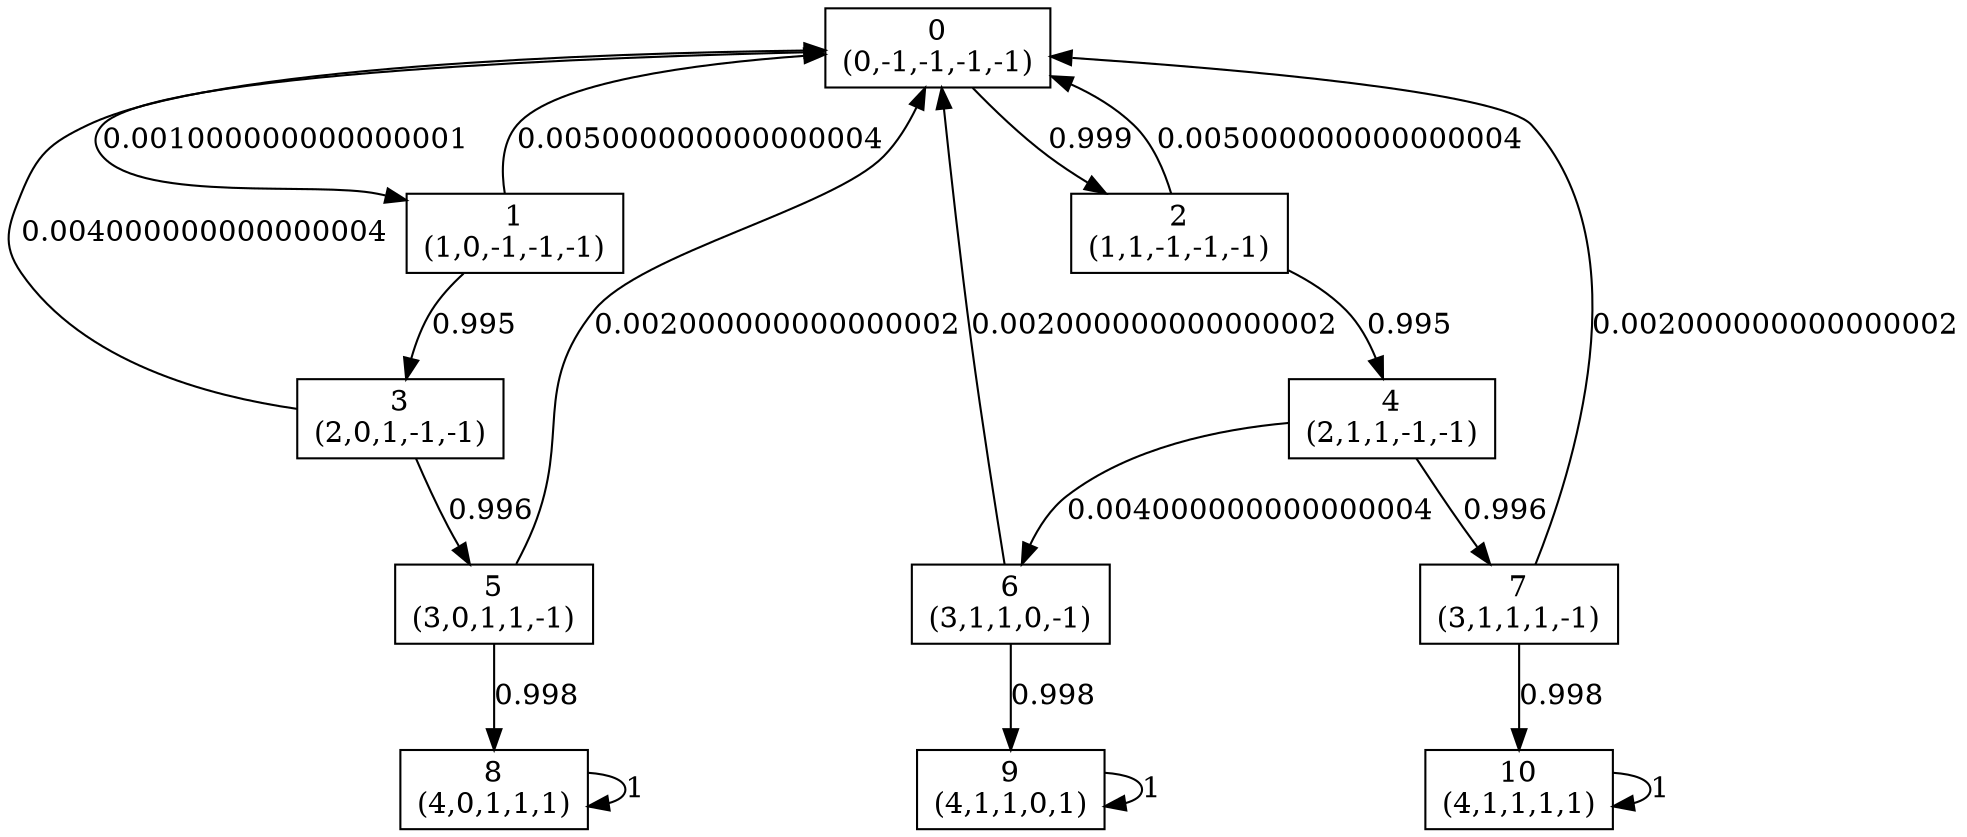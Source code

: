 digraph P {
node [shape=box];
0 -> 1 [ label="0.001000000000000001" ];
0 -> 2 [ label="0.999" ];
1 -> 0 [ label="0.005000000000000004" ];
1 -> 3 [ label="0.995" ];
2 -> 0 [ label="0.005000000000000004" ];
2 -> 4 [ label="0.995" ];
3 -> 0 [ label="0.004000000000000004" ];
3 -> 5 [ label="0.996" ];
4 -> 6 [ label="0.004000000000000004" ];
4 -> 7 [ label="0.996" ];
5 -> 0 [ label="0.002000000000000002" ];
5 -> 8 [ label="0.998" ];
6 -> 0 [ label="0.002000000000000002" ];
6 -> 9 [ label="0.998" ];
7 -> 0 [ label="0.002000000000000002" ];
7 -> 10 [ label="0.998" ];
8 -> 8 [ label="1" ];
9 -> 9 [ label="1" ];
10 -> 10 [ label="1" ];
0 [label="0\n(0,-1,-1,-1,-1)"];
1 [label="1\n(1,0,-1,-1,-1)"];
2 [label="2\n(1,1,-1,-1,-1)"];
3 [label="3\n(2,0,1,-1,-1)"];
4 [label="4\n(2,1,1,-1,-1)"];
5 [label="5\n(3,0,1,1,-1)"];
6 [label="6\n(3,1,1,0,-1)"];
7 [label="7\n(3,1,1,1,-1)"];
8 [label="8\n(4,0,1,1,1)"];
9 [label="9\n(4,1,1,0,1)"];
10 [label="10\n(4,1,1,1,1)"];
}
